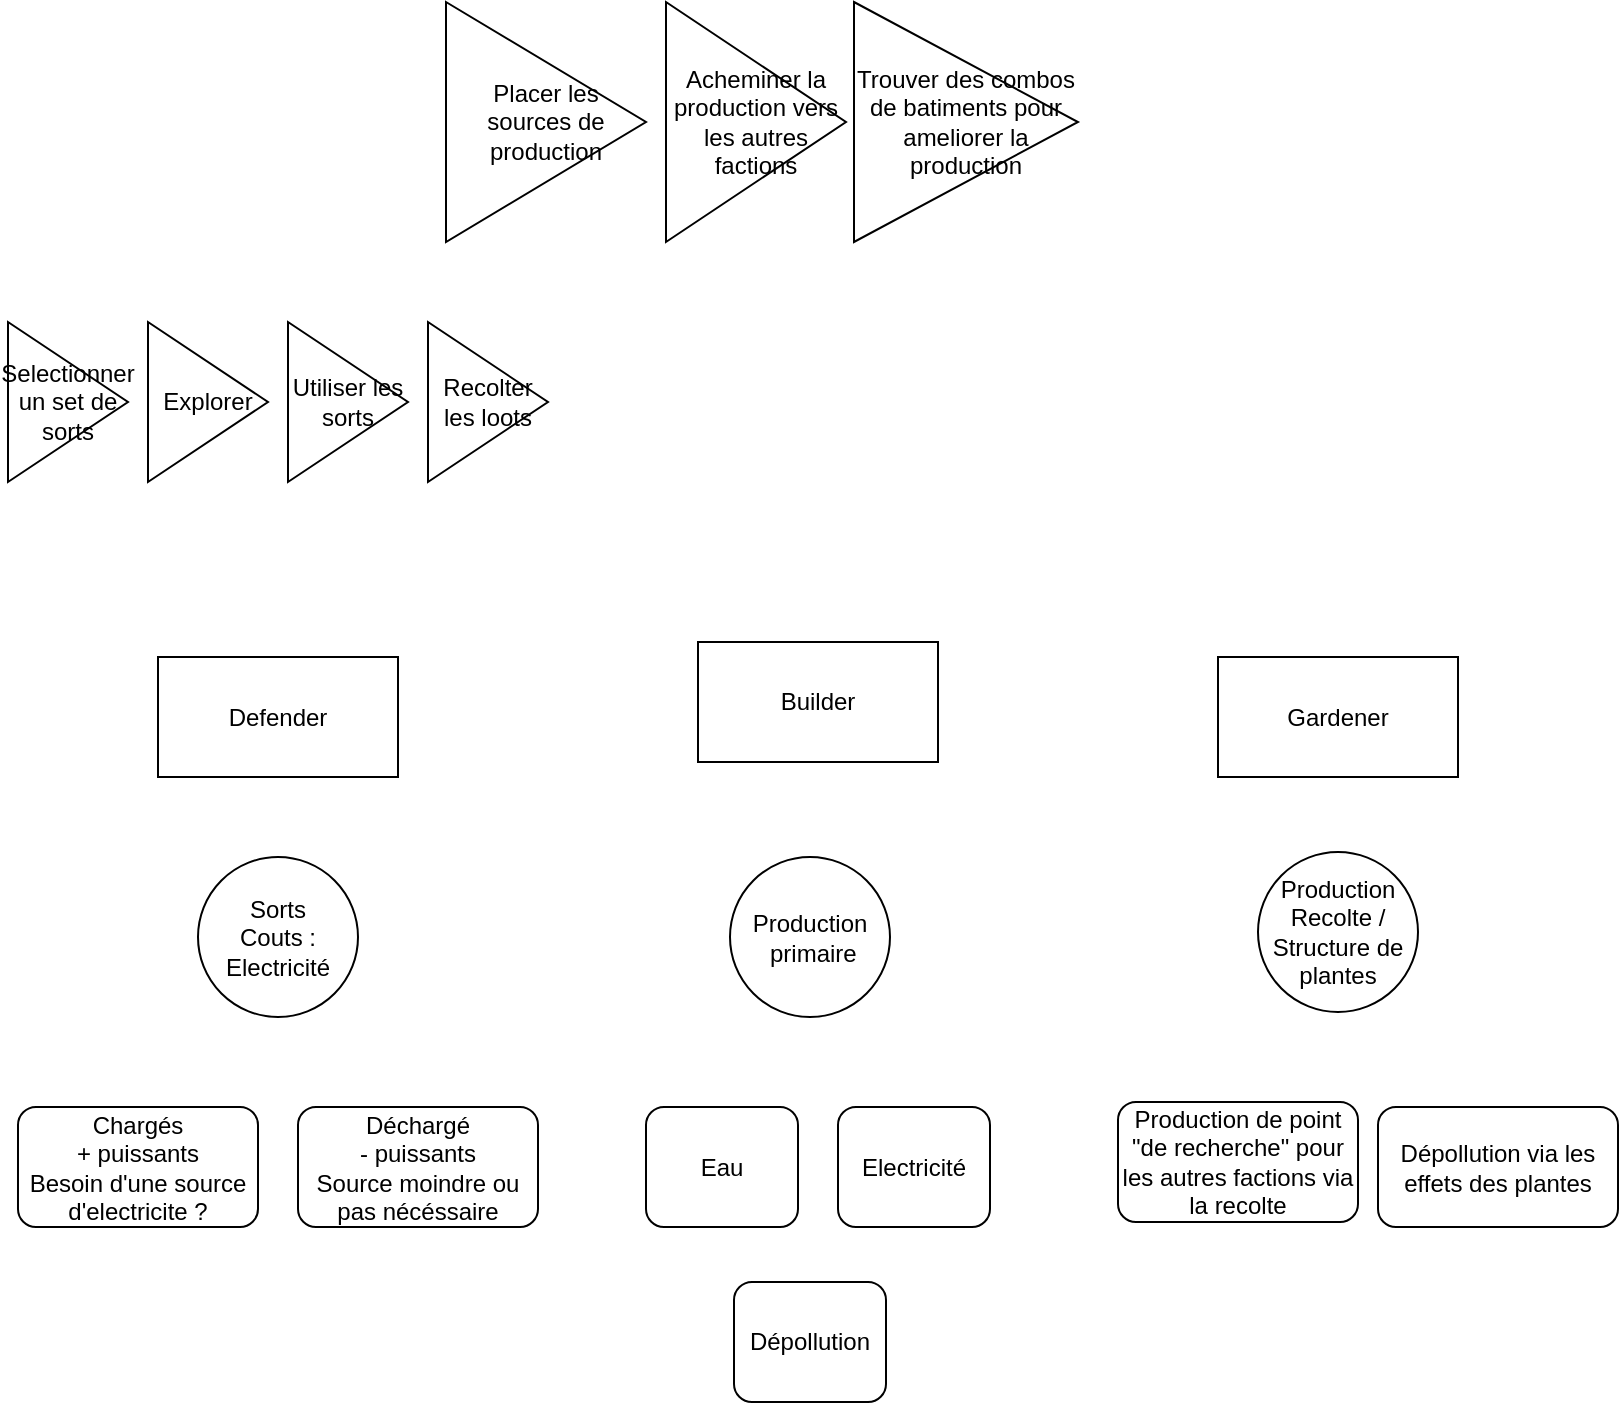 <mxfile version="26.1.3">
  <diagram id="C5RBs43oDa-KdzZeNtuy" name="Page-1">
    <mxGraphModel dx="1511" dy="946" grid="1" gridSize="10" guides="1" tooltips="1" connect="1" arrows="1" fold="1" page="1" pageScale="1" pageWidth="827" pageHeight="1169" math="0" shadow="0">
      <root>
        <mxCell id="WIyWlLk6GJQsqaUBKTNV-0" />
        <mxCell id="WIyWlLk6GJQsqaUBKTNV-1" parent="WIyWlLk6GJQsqaUBKTNV-0" />
        <mxCell id="c7uLgKNMIQA-5B7GpuEY-1" value="Defender" style="rounded=0;whiteSpace=wrap;html=1;" parent="WIyWlLk6GJQsqaUBKTNV-1" vertex="1">
          <mxGeometry x="80" y="327.5" width="120" height="60" as="geometry" />
        </mxCell>
        <mxCell id="c7uLgKNMIQA-5B7GpuEY-2" value="Builder" style="rounded=0;whiteSpace=wrap;html=1;" parent="WIyWlLk6GJQsqaUBKTNV-1" vertex="1">
          <mxGeometry x="350" y="320" width="120" height="60" as="geometry" />
        </mxCell>
        <mxCell id="c7uLgKNMIQA-5B7GpuEY-3" value="Gardener" style="rounded=0;whiteSpace=wrap;html=1;" parent="WIyWlLk6GJQsqaUBKTNV-1" vertex="1">
          <mxGeometry x="610" y="327.5" width="120" height="60" as="geometry" />
        </mxCell>
        <mxCell id="c7uLgKNMIQA-5B7GpuEY-7" value="&lt;div&gt;Sorts&lt;br&gt;Couts : Electricité&lt;/div&gt;" style="ellipse;whiteSpace=wrap;html=1;aspect=fixed;" parent="WIyWlLk6GJQsqaUBKTNV-1" vertex="1">
          <mxGeometry x="100" y="427.5" width="80" height="80" as="geometry" />
        </mxCell>
        <mxCell id="c7uLgKNMIQA-5B7GpuEY-9" value="&lt;div&gt;Chargés&lt;br&gt;+ puissants&lt;br&gt;Besoin d&#39;une source d&#39;electricite ?&lt;/div&gt;" style="rounded=1;whiteSpace=wrap;html=1;" parent="WIyWlLk6GJQsqaUBKTNV-1" vertex="1">
          <mxGeometry x="10" y="552.5" width="120" height="60" as="geometry" />
        </mxCell>
        <mxCell id="c7uLgKNMIQA-5B7GpuEY-10" value="&lt;div&gt;Déchargé&lt;br&gt;- puissants&lt;br&gt;Source moindre ou pas nécéssaire &lt;br&gt;&lt;/div&gt;" style="rounded=1;whiteSpace=wrap;html=1;" parent="WIyWlLk6GJQsqaUBKTNV-1" vertex="1">
          <mxGeometry x="150" y="552.5" width="120" height="60" as="geometry" />
        </mxCell>
        <mxCell id="c7uLgKNMIQA-5B7GpuEY-14" value="&lt;div&gt;Production&lt;/div&gt;&amp;nbsp;primaire" style="ellipse;whiteSpace=wrap;html=1;aspect=fixed;" parent="WIyWlLk6GJQsqaUBKTNV-1" vertex="1">
          <mxGeometry x="366" y="427.5" width="80" height="80" as="geometry" />
        </mxCell>
        <mxCell id="c7uLgKNMIQA-5B7GpuEY-15" value="Eau" style="rounded=1;whiteSpace=wrap;html=1;" parent="WIyWlLk6GJQsqaUBKTNV-1" vertex="1">
          <mxGeometry x="324" y="552.5" width="76" height="60" as="geometry" />
        </mxCell>
        <mxCell id="c7uLgKNMIQA-5B7GpuEY-16" value="Electricité" style="rounded=1;whiteSpace=wrap;html=1;" parent="WIyWlLk6GJQsqaUBKTNV-1" vertex="1">
          <mxGeometry x="420" y="552.5" width="76" height="60" as="geometry" />
        </mxCell>
        <mxCell id="c7uLgKNMIQA-5B7GpuEY-17" value="Dépollution" style="rounded=1;whiteSpace=wrap;html=1;" parent="WIyWlLk6GJQsqaUBKTNV-1" vertex="1">
          <mxGeometry x="368" y="640" width="76" height="60" as="geometry" />
        </mxCell>
        <mxCell id="c7uLgKNMIQA-5B7GpuEY-18" value="&lt;div&gt;Production&lt;/div&gt;&lt;div&gt;Recolte / Structure de plantes&lt;/div&gt;" style="ellipse;whiteSpace=wrap;html=1;aspect=fixed;" parent="WIyWlLk6GJQsqaUBKTNV-1" vertex="1">
          <mxGeometry x="630" y="425" width="80" height="80" as="geometry" />
        </mxCell>
        <mxCell id="c7uLgKNMIQA-5B7GpuEY-19" value="Production de point &quot;de recherche&quot; pour les autres factions via la recolte" style="rounded=1;whiteSpace=wrap;html=1;" parent="WIyWlLk6GJQsqaUBKTNV-1" vertex="1">
          <mxGeometry x="560" y="550" width="120" height="60" as="geometry" />
        </mxCell>
        <mxCell id="c7uLgKNMIQA-5B7GpuEY-21" value="Dépollution via les effets des plantes" style="rounded=1;whiteSpace=wrap;html=1;" parent="WIyWlLk6GJQsqaUBKTNV-1" vertex="1">
          <mxGeometry x="690" y="552.5" width="120" height="60" as="geometry" />
        </mxCell>
        <mxCell id="c7uLgKNMIQA-5B7GpuEY-22" value="Explorer" style="triangle;whiteSpace=wrap;html=1;" parent="WIyWlLk6GJQsqaUBKTNV-1" vertex="1">
          <mxGeometry x="75" y="160" width="60" height="80" as="geometry" />
        </mxCell>
        <mxCell id="c7uLgKNMIQA-5B7GpuEY-23" value="Selectionner un set de sorts" style="triangle;whiteSpace=wrap;html=1;" parent="WIyWlLk6GJQsqaUBKTNV-1" vertex="1">
          <mxGeometry x="5" y="160" width="60" height="80" as="geometry" />
        </mxCell>
        <mxCell id="c7uLgKNMIQA-5B7GpuEY-24" value="Utiliser les sorts" style="triangle;whiteSpace=wrap;html=1;" parent="WIyWlLk6GJQsqaUBKTNV-1" vertex="1">
          <mxGeometry x="145" y="160" width="60" height="80" as="geometry" />
        </mxCell>
        <mxCell id="c7uLgKNMIQA-5B7GpuEY-25" value="Recolter les loots" style="triangle;whiteSpace=wrap;html=1;" parent="WIyWlLk6GJQsqaUBKTNV-1" vertex="1">
          <mxGeometry x="215" y="160" width="60" height="80" as="geometry" />
        </mxCell>
        <mxCell id="c7uLgKNMIQA-5B7GpuEY-26" value="&lt;div&gt;Placer les sources de production&lt;/div&gt;" style="triangle;whiteSpace=wrap;html=1;" parent="WIyWlLk6GJQsqaUBKTNV-1" vertex="1">
          <mxGeometry x="224" width="100" height="120" as="geometry" />
        </mxCell>
        <mxCell id="c7uLgKNMIQA-5B7GpuEY-27" value="Acheminer la production vers les autres factions" style="triangle;whiteSpace=wrap;html=1;" parent="WIyWlLk6GJQsqaUBKTNV-1" vertex="1">
          <mxGeometry x="334" width="90" height="120" as="geometry" />
        </mxCell>
        <mxCell id="c7uLgKNMIQA-5B7GpuEY-28" value="Trouver des combos de batiments pour ameliorer la production" style="triangle;whiteSpace=wrap;html=1;" parent="WIyWlLk6GJQsqaUBKTNV-1" vertex="1">
          <mxGeometry x="428" width="112" height="120" as="geometry" />
        </mxCell>
      </root>
    </mxGraphModel>
  </diagram>
</mxfile>
